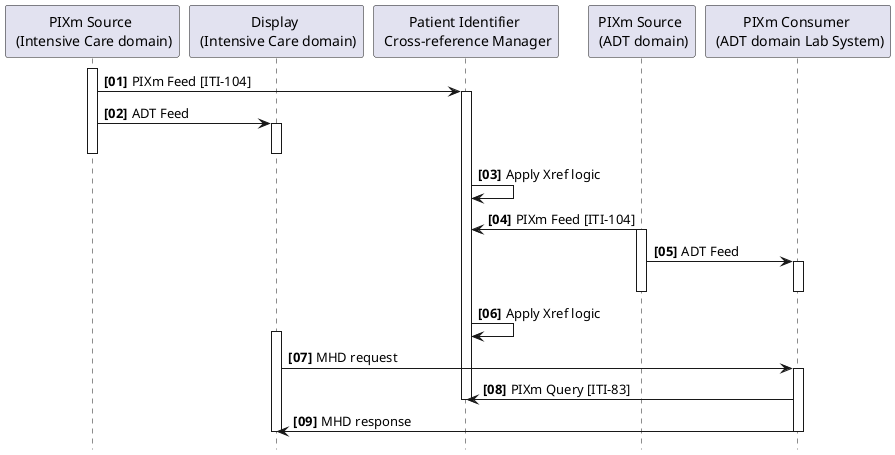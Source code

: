 @startuml
hide footbox

participant "PIXm Source \n (Intensive Care domain)" as Source1
participant "Display \n (Intensive Care domain)" as Display
participant "Patient Identifier \n Cross-reference Manager" as Manager
participant "PIXm Source \n (ADT domain)" as Source2
participant "PIXm Consumer \n (ADT domain Lab System)" as Lab

autonumber 1 1 "<b>[00]"


activate Source1

Source1 -> Manager: PIXm Feed [ITI-104]
activate Manager

Source1 -> Display: ADT Feed
activate Display
deactivate Display
deactivate Source1

Manager -> Manager: Apply Xref logic

Source2 -> Manager: PIXm Feed [ITI-104]
activate Source2
Source2 -> Lab: ADT Feed
activate Lab
deactivate Source2
deactivate Lab

Manager -> Manager: Apply Xref logic

activate Display

Display -> Lab: MHD request
activate Lab

Lab -> Manager: PIXm Query [ITI-83]
deactivate Manager

Lab -> Display: MHD response

deactivate Display
deactivate Lab

deactivate Manager

autonumber stop
@enduml
